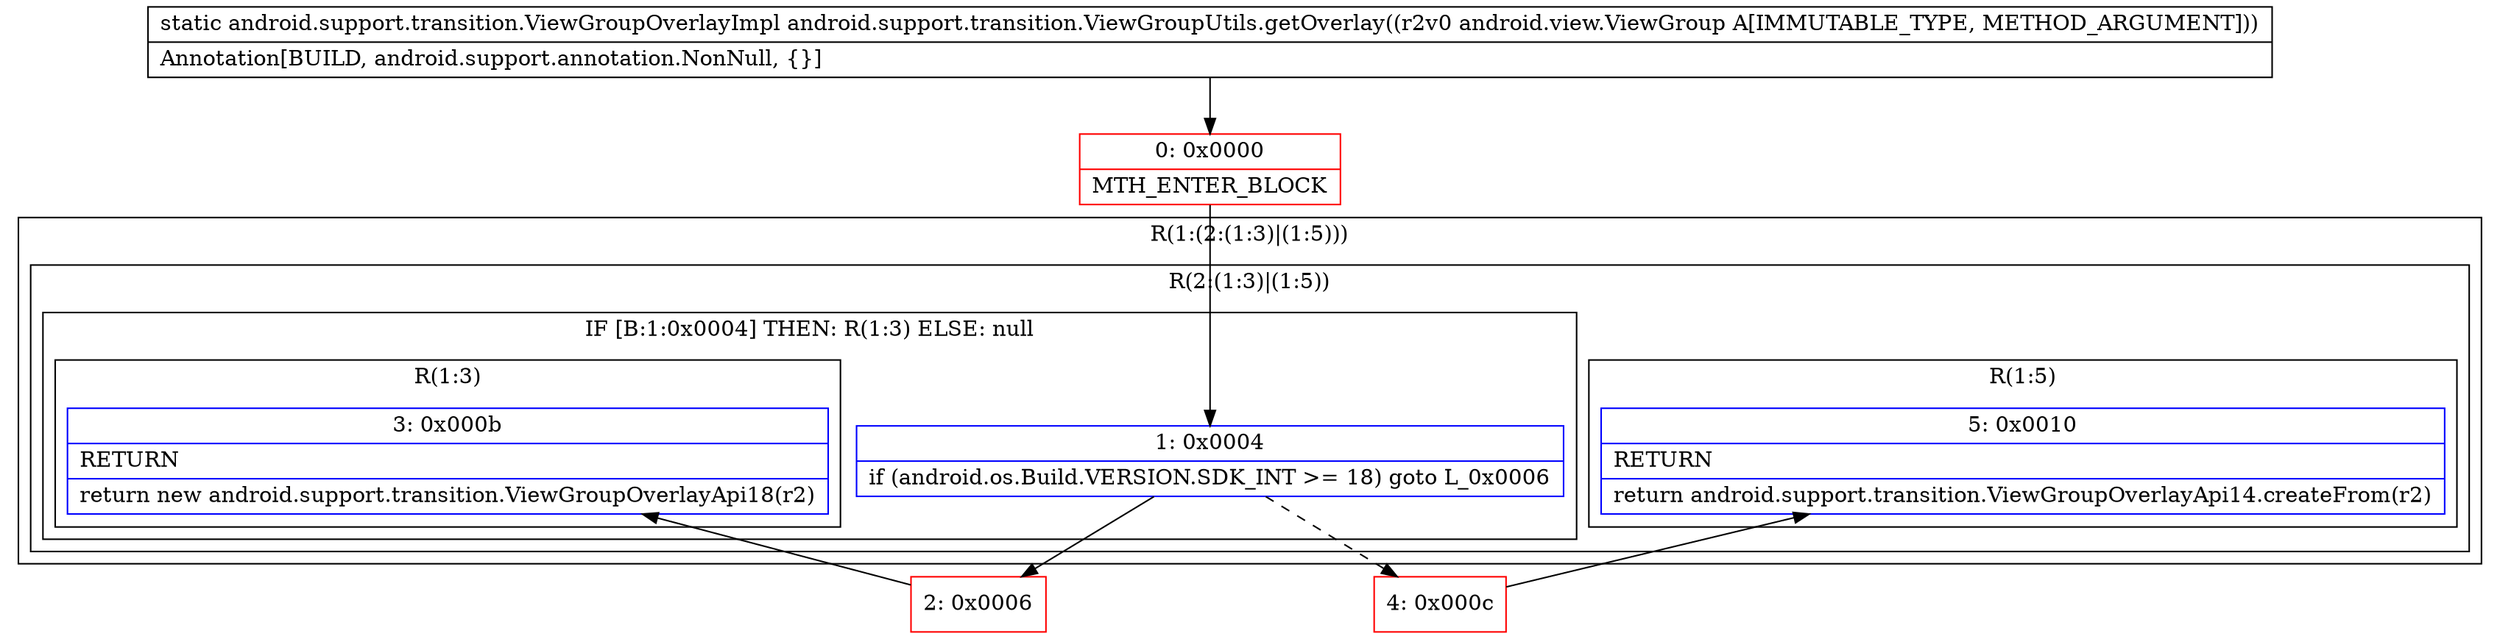 digraph "CFG forandroid.support.transition.ViewGroupUtils.getOverlay(Landroid\/view\/ViewGroup;)Landroid\/support\/transition\/ViewGroupOverlayImpl;" {
subgraph cluster_Region_943875983 {
label = "R(1:(2:(1:3)|(1:5)))";
node [shape=record,color=blue];
subgraph cluster_Region_332595908 {
label = "R(2:(1:3)|(1:5))";
node [shape=record,color=blue];
subgraph cluster_IfRegion_847058783 {
label = "IF [B:1:0x0004] THEN: R(1:3) ELSE: null";
node [shape=record,color=blue];
Node_1 [shape=record,label="{1\:\ 0x0004|if (android.os.Build.VERSION.SDK_INT \>= 18) goto L_0x0006\l}"];
subgraph cluster_Region_864881068 {
label = "R(1:3)";
node [shape=record,color=blue];
Node_3 [shape=record,label="{3\:\ 0x000b|RETURN\l|return new android.support.transition.ViewGroupOverlayApi18(r2)\l}"];
}
}
subgraph cluster_Region_408452685 {
label = "R(1:5)";
node [shape=record,color=blue];
Node_5 [shape=record,label="{5\:\ 0x0010|RETURN\l|return android.support.transition.ViewGroupOverlayApi14.createFrom(r2)\l}"];
}
}
}
Node_0 [shape=record,color=red,label="{0\:\ 0x0000|MTH_ENTER_BLOCK\l}"];
Node_2 [shape=record,color=red,label="{2\:\ 0x0006}"];
Node_4 [shape=record,color=red,label="{4\:\ 0x000c}"];
MethodNode[shape=record,label="{static android.support.transition.ViewGroupOverlayImpl android.support.transition.ViewGroupUtils.getOverlay((r2v0 android.view.ViewGroup A[IMMUTABLE_TYPE, METHOD_ARGUMENT]))  | Annotation[BUILD, android.support.annotation.NonNull, \{\}]\l}"];
MethodNode -> Node_0;
Node_1 -> Node_2;
Node_1 -> Node_4[style=dashed];
Node_0 -> Node_1;
Node_2 -> Node_3;
Node_4 -> Node_5;
}

